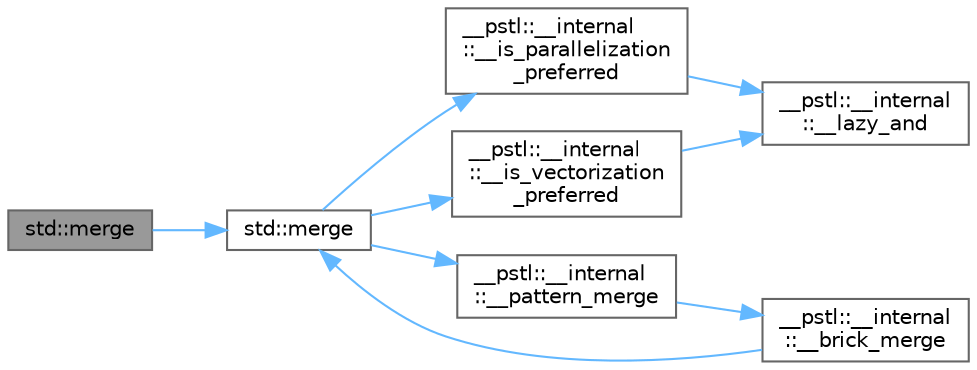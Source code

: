 digraph "std::merge"
{
 // LATEX_PDF_SIZE
  bgcolor="transparent";
  edge [fontname=Helvetica,fontsize=10,labelfontname=Helvetica,labelfontsize=10];
  node [fontname=Helvetica,fontsize=10,shape=box,height=0.2,width=0.4];
  rankdir="LR";
  Node1 [id="Node000001",label="std::merge",height=0.2,width=0.4,color="gray40", fillcolor="grey60", style="filled", fontcolor="black",tooltip=" "];
  Node1 -> Node2 [id="edge9_Node000001_Node000002",color="steelblue1",style="solid",tooltip=" "];
  Node2 [id="Node000002",label="std::merge",height=0.2,width=0.4,color="grey40", fillcolor="white", style="filled",URL="$namespacestd.html#a23f39d0444be06ebfa219bbfd4e3854f",tooltip=" "];
  Node2 -> Node3 [id="edge10_Node000002_Node000003",color="steelblue1",style="solid",tooltip=" "];
  Node3 [id="Node000003",label="__pstl::__internal\l::__is_parallelization\l_preferred",height=0.2,width=0.4,color="grey40", fillcolor="white", style="filled",URL="$namespace____pstl_1_1____internal.html#a96278219a9b5139e6060c4a24235841c",tooltip=" "];
  Node3 -> Node4 [id="edge11_Node000003_Node000004",color="steelblue1",style="solid",tooltip=" "];
  Node4 [id="Node000004",label="__pstl::__internal\l::__lazy_and",height=0.2,width=0.4,color="grey40", fillcolor="white", style="filled",URL="$namespace____pstl_1_1____internal.html#a3c2cbbe7383471b9eee17763a807b703",tooltip=" "];
  Node2 -> Node5 [id="edge12_Node000002_Node000005",color="steelblue1",style="solid",tooltip=" "];
  Node5 [id="Node000005",label="__pstl::__internal\l::__is_vectorization\l_preferred",height=0.2,width=0.4,color="grey40", fillcolor="white", style="filled",URL="$namespace____pstl_1_1____internal.html#aba53c2e534557bf2c817808fb3b3c269",tooltip=" "];
  Node5 -> Node4 [id="edge13_Node000005_Node000004",color="steelblue1",style="solid",tooltip=" "];
  Node2 -> Node6 [id="edge14_Node000002_Node000006",color="steelblue1",style="solid",tooltip=" "];
  Node6 [id="Node000006",label="__pstl::__internal\l::__pattern_merge",height=0.2,width=0.4,color="grey40", fillcolor="white", style="filled",URL="$namespace____pstl_1_1____internal.html#a76f9badc9cf4092c8e996b0564a8a8d2",tooltip=" "];
  Node6 -> Node7 [id="edge15_Node000006_Node000007",color="steelblue1",style="solid",tooltip=" "];
  Node7 [id="Node000007",label="__pstl::__internal\l::__brick_merge",height=0.2,width=0.4,color="grey40", fillcolor="white", style="filled",URL="$namespace____pstl_1_1____internal.html#a70ab125a9ca5e91d4e2716719b66e117",tooltip=" "];
  Node7 -> Node2 [id="edge16_Node000007_Node000002",color="steelblue1",style="solid",tooltip=" "];
}
